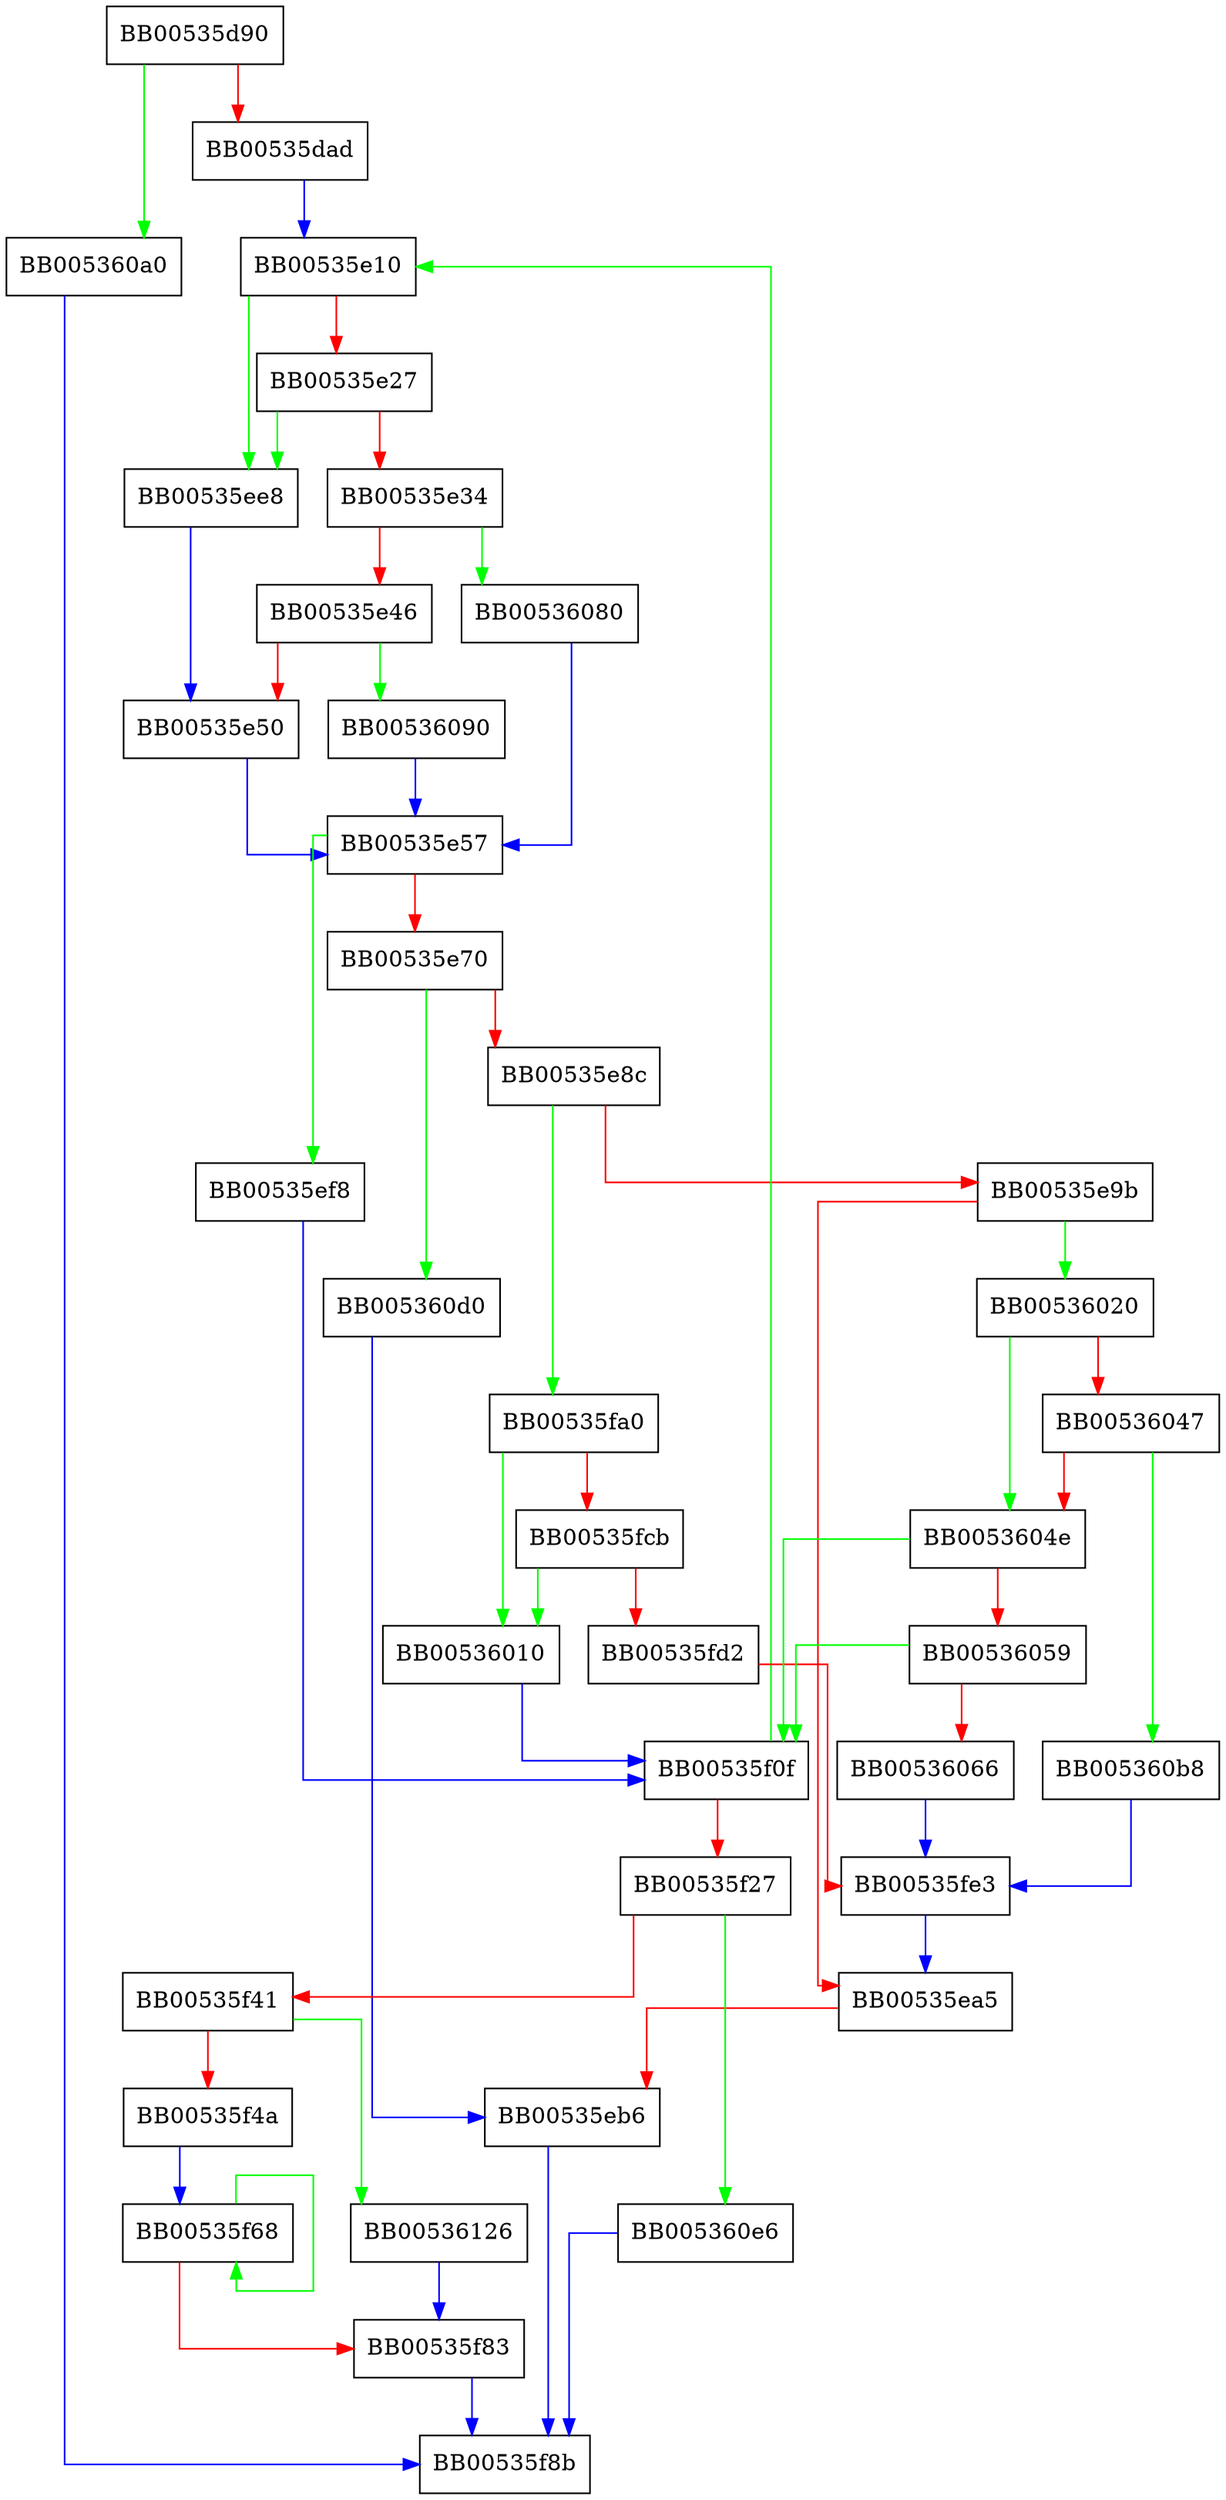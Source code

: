 digraph dgram_sendmmsg {
  node [shape="box"];
  graph [splines=ortho];
  BB00535d90 -> BB005360a0 [color="green"];
  BB00535d90 -> BB00535dad [color="red"];
  BB00535dad -> BB00535e10 [color="blue"];
  BB00535e10 -> BB00535ee8 [color="green"];
  BB00535e10 -> BB00535e27 [color="red"];
  BB00535e27 -> BB00535ee8 [color="green"];
  BB00535e27 -> BB00535e34 [color="red"];
  BB00535e34 -> BB00536080 [color="green"];
  BB00535e34 -> BB00535e46 [color="red"];
  BB00535e46 -> BB00536090 [color="green"];
  BB00535e46 -> BB00535e50 [color="red"];
  BB00535e50 -> BB00535e57 [color="blue"];
  BB00535e57 -> BB00535ef8 [color="green"];
  BB00535e57 -> BB00535e70 [color="red"];
  BB00535e70 -> BB005360d0 [color="green"];
  BB00535e70 -> BB00535e8c [color="red"];
  BB00535e8c -> BB00535fa0 [color="green"];
  BB00535e8c -> BB00535e9b [color="red"];
  BB00535e9b -> BB00536020 [color="green"];
  BB00535e9b -> BB00535ea5 [color="red"];
  BB00535ea5 -> BB00535eb6 [color="red"];
  BB00535eb6 -> BB00535f8b [color="blue"];
  BB00535ee8 -> BB00535e50 [color="blue"];
  BB00535ef8 -> BB00535f0f [color="blue"];
  BB00535f0f -> BB00535e10 [color="green"];
  BB00535f0f -> BB00535f27 [color="red"];
  BB00535f27 -> BB005360e6 [color="green"];
  BB00535f27 -> BB00535f41 [color="red"];
  BB00535f41 -> BB00536126 [color="green"];
  BB00535f41 -> BB00535f4a [color="red"];
  BB00535f4a -> BB00535f68 [color="blue"];
  BB00535f68 -> BB00535f68 [color="green"];
  BB00535f68 -> BB00535f83 [color="red"];
  BB00535f83 -> BB00535f8b [color="blue"];
  BB00535fa0 -> BB00536010 [color="green"];
  BB00535fa0 -> BB00535fcb [color="red"];
  BB00535fcb -> BB00536010 [color="green"];
  BB00535fcb -> BB00535fd2 [color="red"];
  BB00535fd2 -> BB00535fe3 [color="red"];
  BB00535fe3 -> BB00535ea5 [color="blue"];
  BB00536010 -> BB00535f0f [color="blue"];
  BB00536020 -> BB0053604e [color="green"];
  BB00536020 -> BB00536047 [color="red"];
  BB00536047 -> BB005360b8 [color="green"];
  BB00536047 -> BB0053604e [color="red"];
  BB0053604e -> BB00535f0f [color="green"];
  BB0053604e -> BB00536059 [color="red"];
  BB00536059 -> BB00535f0f [color="green"];
  BB00536059 -> BB00536066 [color="red"];
  BB00536066 -> BB00535fe3 [color="blue"];
  BB00536080 -> BB00535e57 [color="blue"];
  BB00536090 -> BB00535e57 [color="blue"];
  BB005360a0 -> BB00535f8b [color="blue"];
  BB005360b8 -> BB00535fe3 [color="blue"];
  BB005360d0 -> BB00535eb6 [color="blue"];
  BB005360e6 -> BB00535f8b [color="blue"];
  BB00536126 -> BB00535f83 [color="blue"];
}